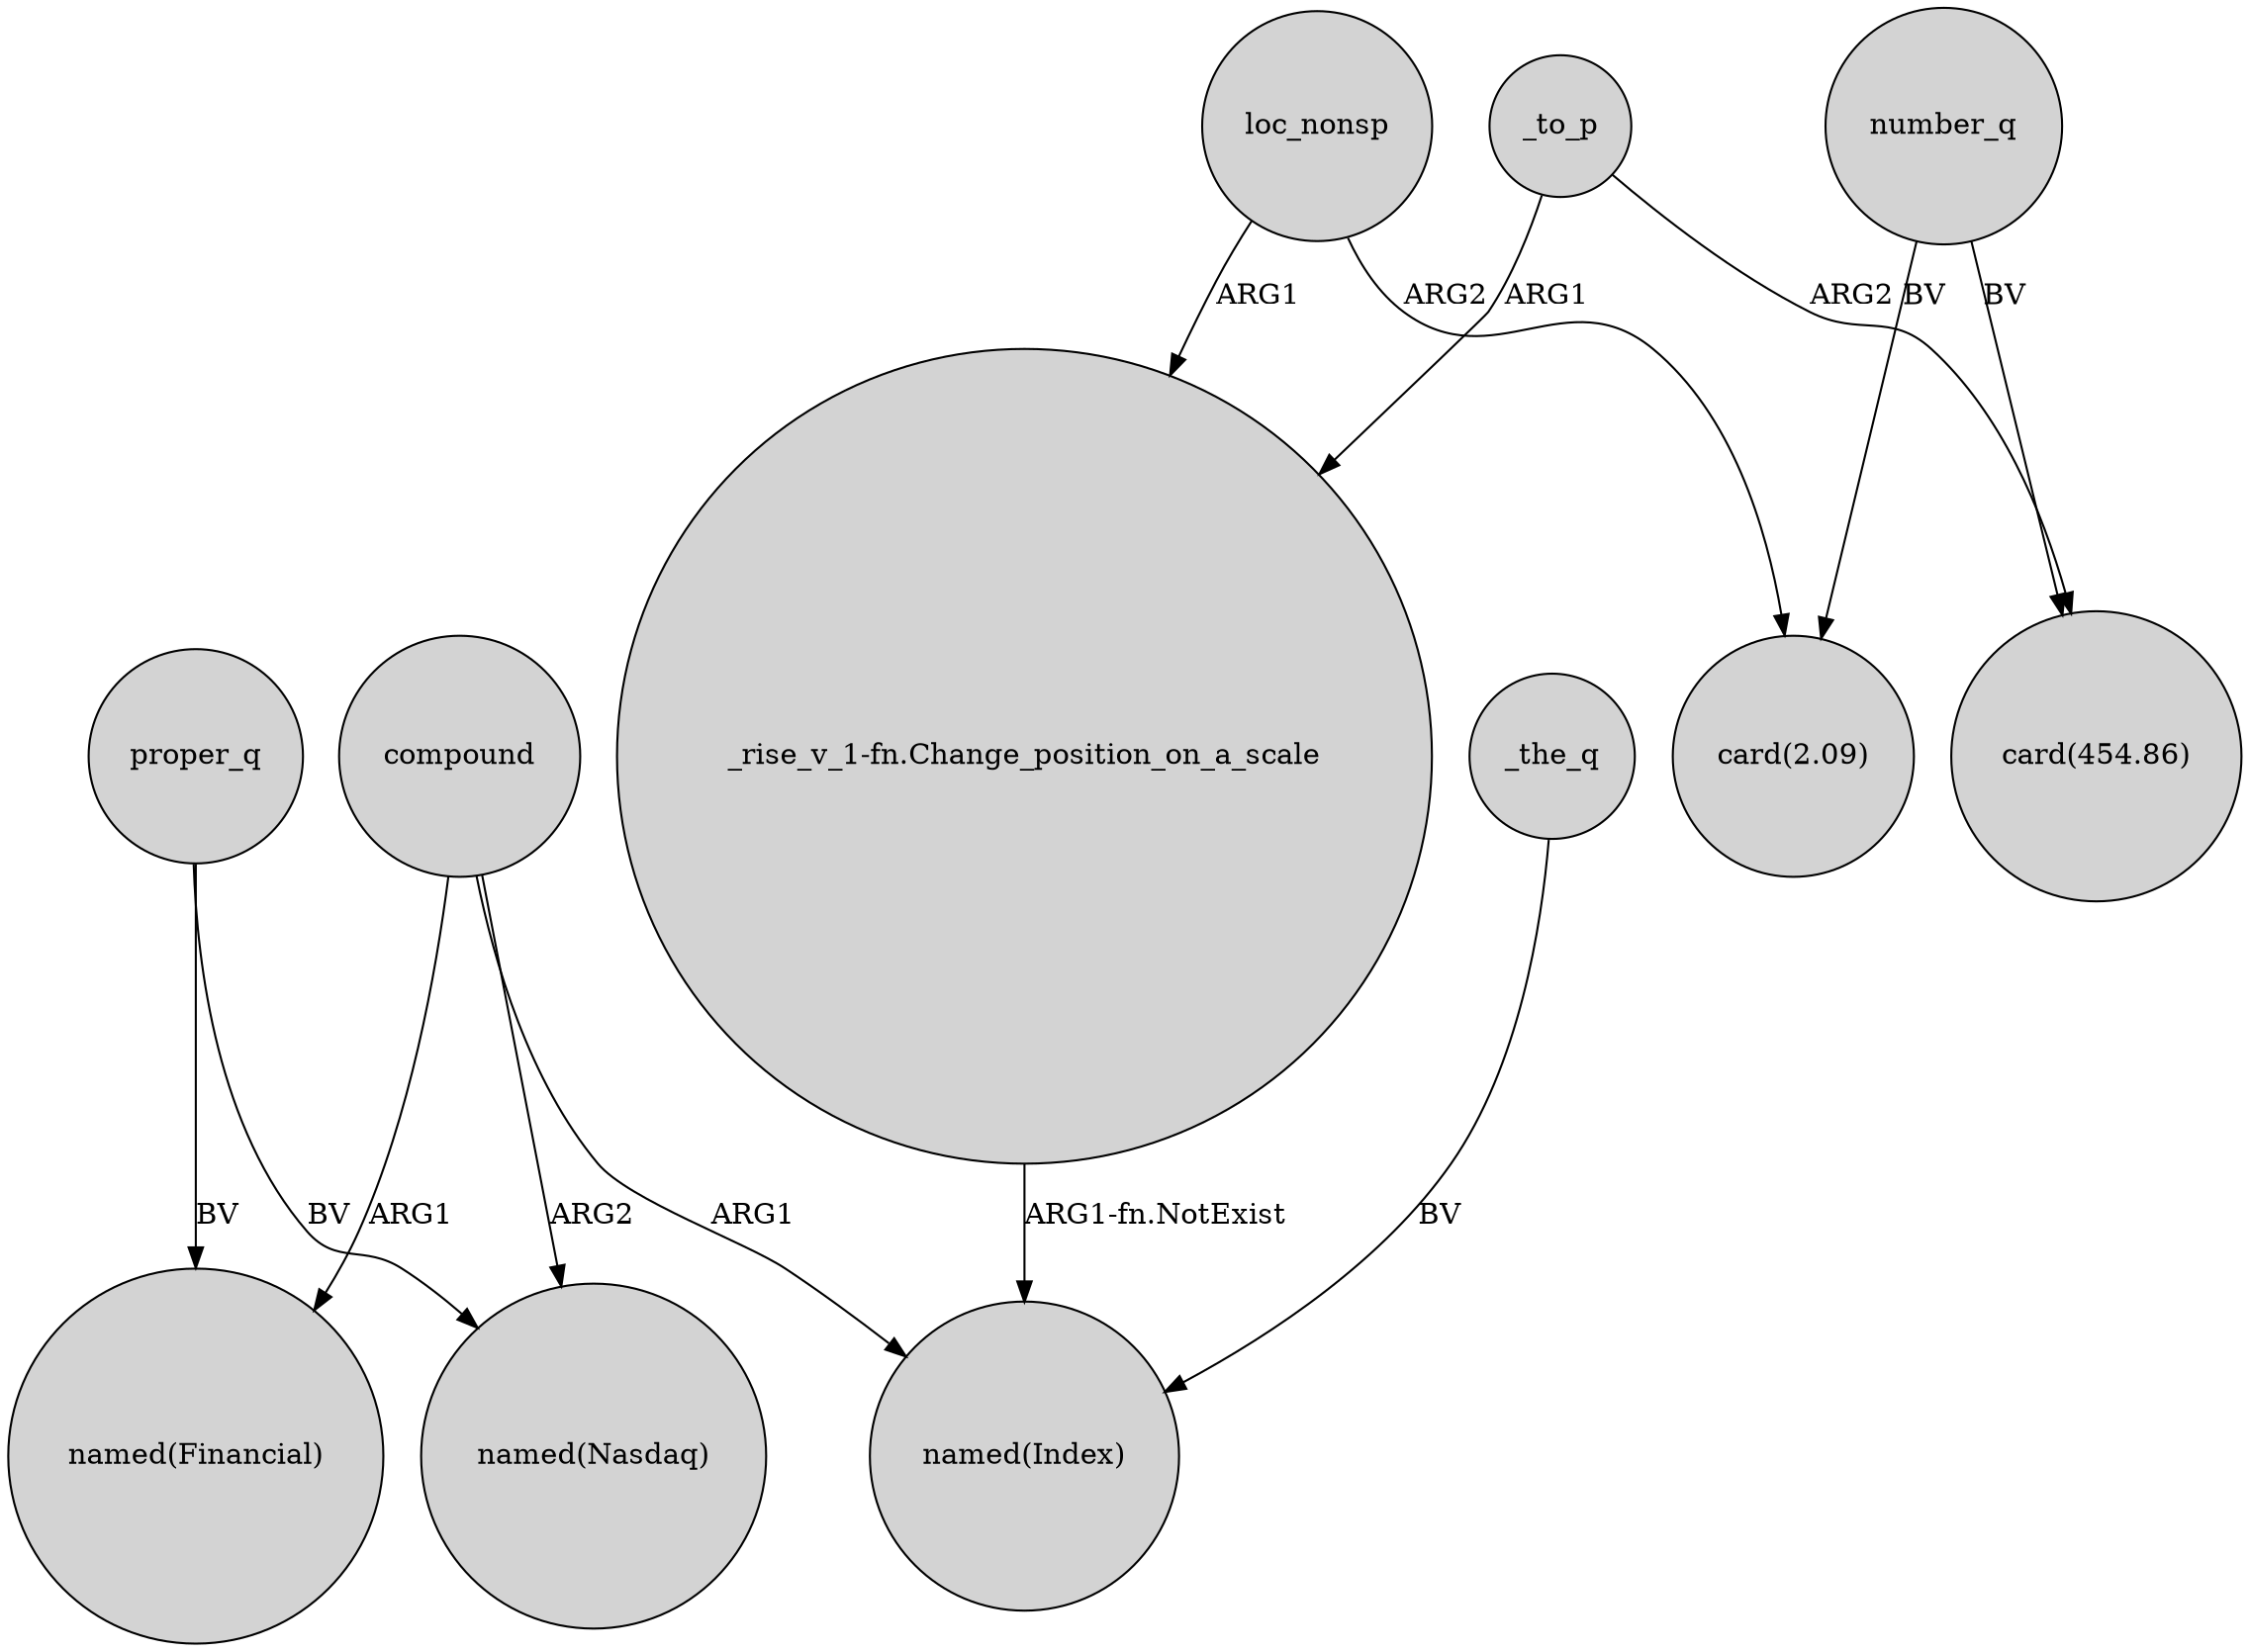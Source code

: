 digraph {
	node [shape=circle style=filled]
	compound -> "named(Nasdaq)" [label=ARG2]
	_to_p -> "card(454.86)" [label=ARG2]
	proper_q -> "named(Nasdaq)" [label=BV]
	loc_nonsp -> "_rise_v_1-fn.Change_position_on_a_scale" [label=ARG1]
	"_rise_v_1-fn.Change_position_on_a_scale" -> "named(Index)" [label="ARG1-fn.NotExist"]
	_to_p -> "_rise_v_1-fn.Change_position_on_a_scale" [label=ARG1]
	_the_q -> "named(Index)" [label=BV]
	number_q -> "card(454.86)" [label=BV]
	compound -> "named(Index)" [label=ARG1]
	number_q -> "card(2.09)" [label=BV]
	loc_nonsp -> "card(2.09)" [label=ARG2]
	compound -> "named(Financial)" [label=ARG1]
	proper_q -> "named(Financial)" [label=BV]
}
